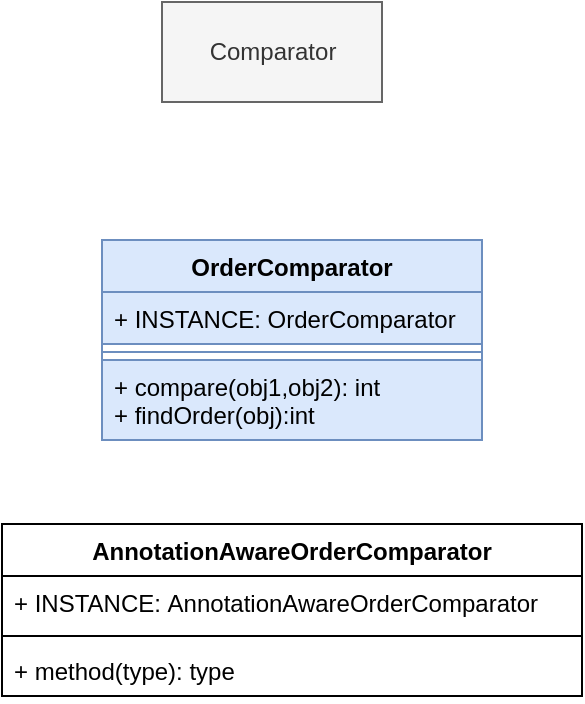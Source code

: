 <mxfile version="11.0.8" type="github"><diagram id="lD9gDl08un2Dwqc65QAU" name="第 1 页"><mxGraphModel dx="868" dy="452" grid="1" gridSize="10" guides="1" tooltips="1" connect="1" arrows="1" fold="1" page="1" pageScale="1" pageWidth="827" pageHeight="1169" math="0" shadow="0"><root><mxCell id="0"/><mxCell id="1" parent="0"/><mxCell id="EuqFj8Q9E3NR37t4KOPE-1" value="Comparator" style="html=1;fillColor=#f5f5f5;strokeColor=#666666;fontColor=#333333;" parent="1" vertex="1"><mxGeometry x="240" y="280" width="110" height="50" as="geometry"/></mxCell><mxCell id="VoUFPrHFynEAKyCyIDIe-1" value="OrderComparator" style="swimlane;fontStyle=1;align=center;verticalAlign=top;childLayout=stackLayout;horizontal=1;startSize=26;horizontalStack=0;resizeParent=1;resizeParentMax=0;resizeLast=0;collapsible=1;marginBottom=0;fillColor=#dae8fc;strokeColor=#6c8ebf;" vertex="1" parent="1"><mxGeometry x="210" y="399" width="190" height="100" as="geometry"/></mxCell><mxCell id="VoUFPrHFynEAKyCyIDIe-2" value="+ INSTANCE: OrderComparator" style="text;strokeColor=#6c8ebf;fillColor=#dae8fc;align=left;verticalAlign=top;spacingLeft=4;spacingRight=4;overflow=hidden;rotatable=0;points=[[0,0.5],[1,0.5]];portConstraint=eastwest;" vertex="1" parent="VoUFPrHFynEAKyCyIDIe-1"><mxGeometry y="26" width="190" height="26" as="geometry"/></mxCell><mxCell id="VoUFPrHFynEAKyCyIDIe-3" value="" style="line;strokeWidth=1;fillColor=#dae8fc;align=left;verticalAlign=middle;spacingTop=-1;spacingLeft=3;spacingRight=3;rotatable=0;labelPosition=right;points=[];portConstraint=eastwest;strokeColor=#6c8ebf;" vertex="1" parent="VoUFPrHFynEAKyCyIDIe-1"><mxGeometry y="52" width="190" height="8" as="geometry"/></mxCell><mxCell id="VoUFPrHFynEAKyCyIDIe-4" value="+ compare(obj1,obj2): int&#10;+ findOrder(obj):int" style="text;strokeColor=#6c8ebf;fillColor=#dae8fc;align=left;verticalAlign=top;spacingLeft=4;spacingRight=4;overflow=hidden;rotatable=0;points=[[0,0.5],[1,0.5]];portConstraint=eastwest;" vertex="1" parent="VoUFPrHFynEAKyCyIDIe-1"><mxGeometry y="60" width="190" height="40" as="geometry"/></mxCell><mxCell id="VoUFPrHFynEAKyCyIDIe-5" value="AnnotationAwareOrderComparator" style="swimlane;fontStyle=1;align=center;verticalAlign=top;childLayout=stackLayout;horizontal=1;startSize=26;horizontalStack=0;resizeParent=1;resizeParentMax=0;resizeLast=0;collapsible=1;marginBottom=0;" vertex="1" parent="1"><mxGeometry x="160" y="541" width="290" height="86" as="geometry"/></mxCell><mxCell id="VoUFPrHFynEAKyCyIDIe-6" value="+ INSTANCE: AnnotationAwareOrderComparator" style="text;strokeColor=none;fillColor=none;align=left;verticalAlign=top;spacingLeft=4;spacingRight=4;overflow=hidden;rotatable=0;points=[[0,0.5],[1,0.5]];portConstraint=eastwest;" vertex="1" parent="VoUFPrHFynEAKyCyIDIe-5"><mxGeometry y="26" width="290" height="26" as="geometry"/></mxCell><mxCell id="VoUFPrHFynEAKyCyIDIe-7" value="" style="line;strokeWidth=1;fillColor=none;align=left;verticalAlign=middle;spacingTop=-1;spacingLeft=3;spacingRight=3;rotatable=0;labelPosition=right;points=[];portConstraint=eastwest;" vertex="1" parent="VoUFPrHFynEAKyCyIDIe-5"><mxGeometry y="52" width="290" height="8" as="geometry"/></mxCell><mxCell id="VoUFPrHFynEAKyCyIDIe-8" value="+ method(type): type" style="text;strokeColor=none;fillColor=none;align=left;verticalAlign=top;spacingLeft=4;spacingRight=4;overflow=hidden;rotatable=0;points=[[0,0.5],[1,0.5]];portConstraint=eastwest;" vertex="1" parent="VoUFPrHFynEAKyCyIDIe-5"><mxGeometry y="60" width="290" height="26" as="geometry"/></mxCell></root></mxGraphModel></diagram></mxfile>